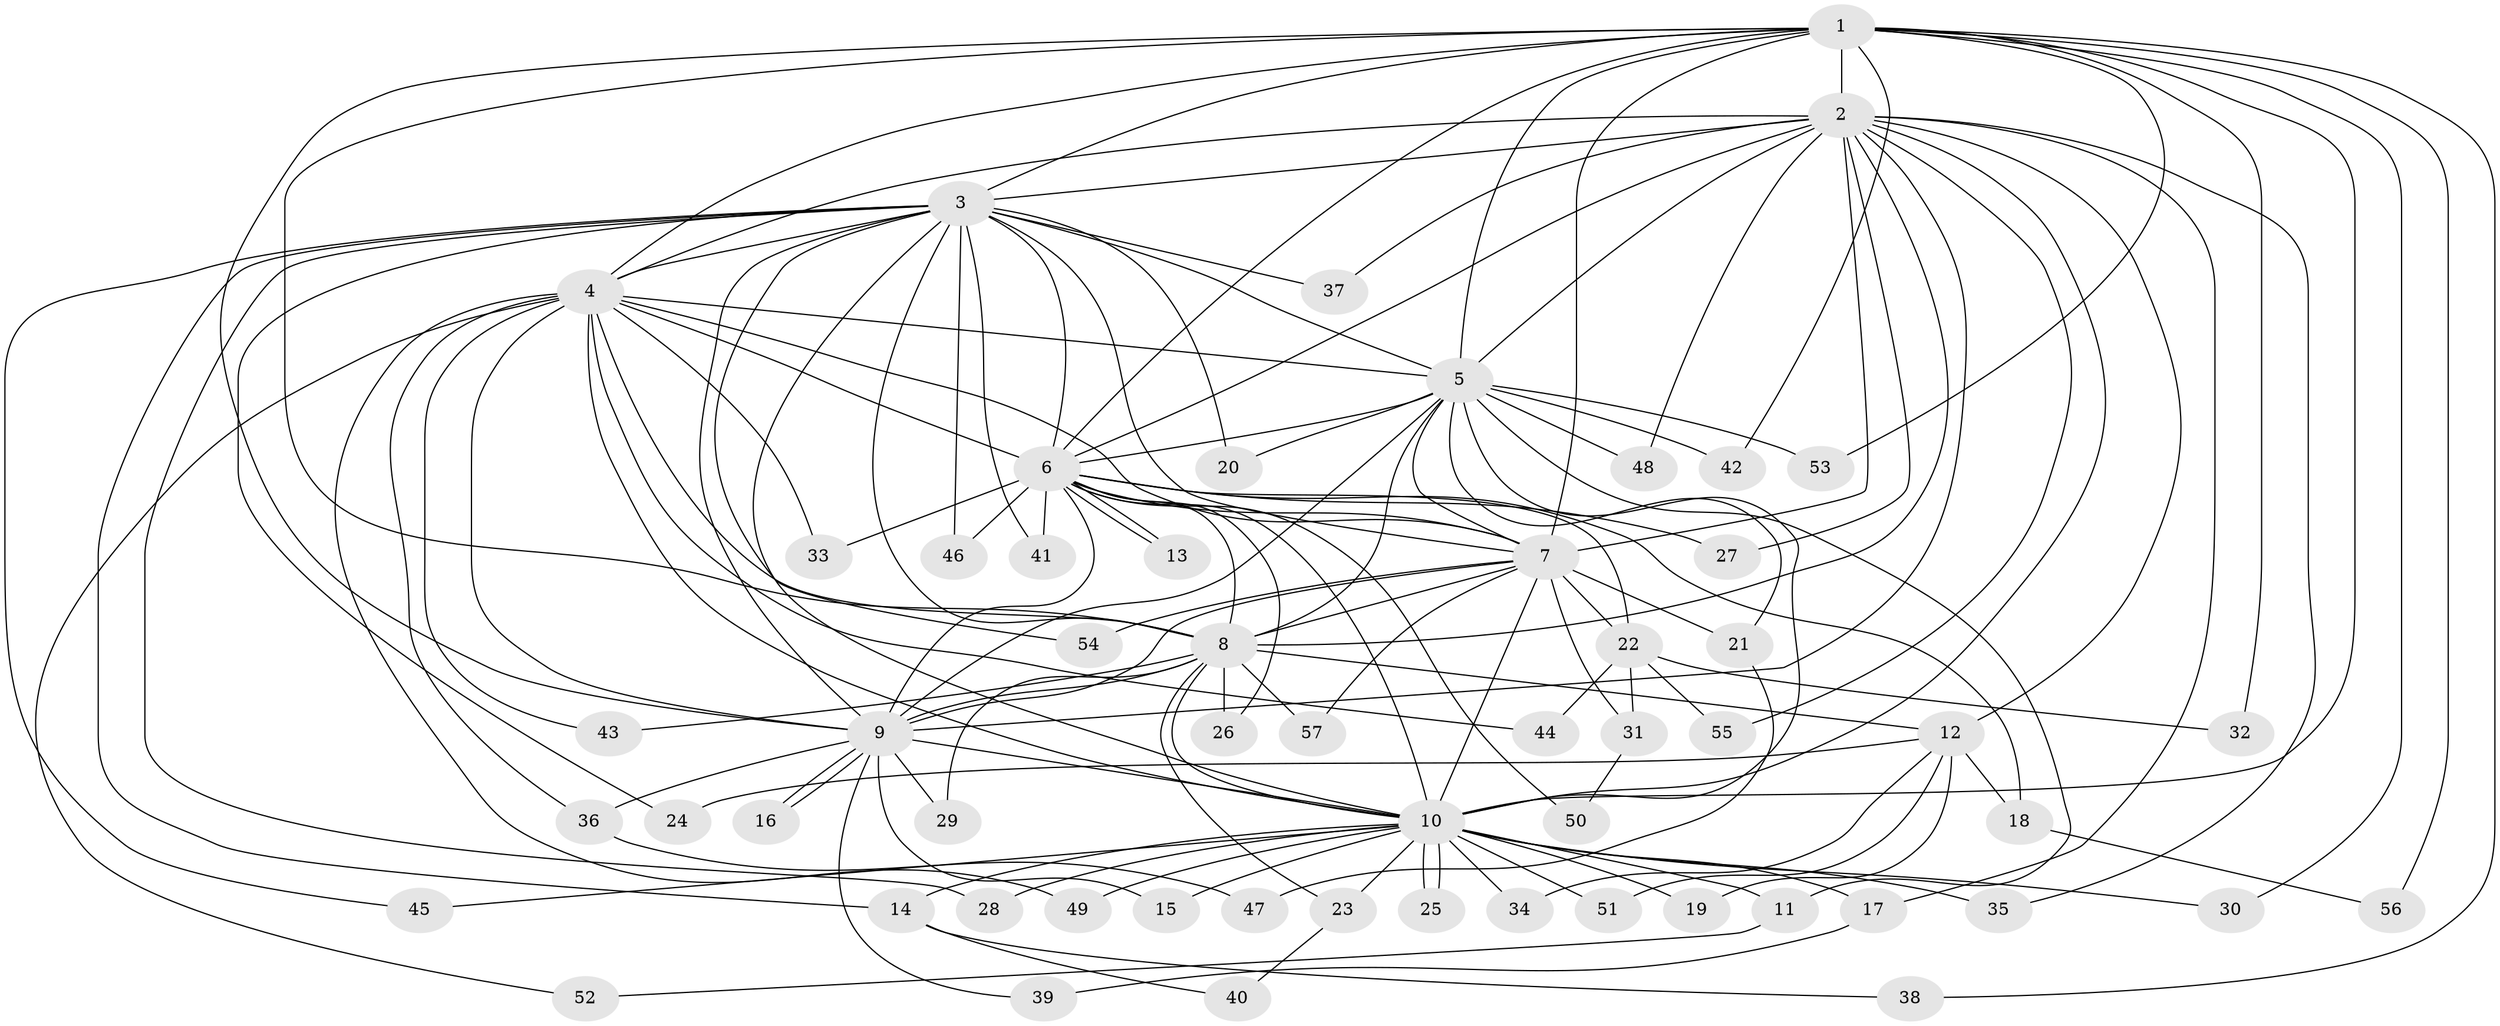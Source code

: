 // Generated by graph-tools (version 1.1) at 2025/11/02/27/25 16:11:05]
// undirected, 57 vertices, 139 edges
graph export_dot {
graph [start="1"]
  node [color=gray90,style=filled];
  1;
  2;
  3;
  4;
  5;
  6;
  7;
  8;
  9;
  10;
  11;
  12;
  13;
  14;
  15;
  16;
  17;
  18;
  19;
  20;
  21;
  22;
  23;
  24;
  25;
  26;
  27;
  28;
  29;
  30;
  31;
  32;
  33;
  34;
  35;
  36;
  37;
  38;
  39;
  40;
  41;
  42;
  43;
  44;
  45;
  46;
  47;
  48;
  49;
  50;
  51;
  52;
  53;
  54;
  55;
  56;
  57;
  1 -- 2;
  1 -- 3;
  1 -- 4;
  1 -- 5;
  1 -- 6;
  1 -- 7;
  1 -- 8;
  1 -- 9;
  1 -- 10;
  1 -- 30;
  1 -- 32;
  1 -- 38;
  1 -- 42;
  1 -- 53;
  1 -- 56;
  2 -- 3;
  2 -- 4;
  2 -- 5;
  2 -- 6;
  2 -- 7;
  2 -- 8;
  2 -- 9;
  2 -- 10;
  2 -- 12;
  2 -- 17;
  2 -- 27;
  2 -- 35;
  2 -- 37;
  2 -- 48;
  2 -- 55;
  3 -- 4;
  3 -- 5;
  3 -- 6;
  3 -- 7;
  3 -- 8;
  3 -- 9;
  3 -- 10;
  3 -- 14;
  3 -- 20;
  3 -- 24;
  3 -- 28;
  3 -- 37;
  3 -- 41;
  3 -- 45;
  3 -- 46;
  3 -- 54;
  4 -- 5;
  4 -- 6;
  4 -- 7;
  4 -- 8;
  4 -- 9;
  4 -- 10;
  4 -- 33;
  4 -- 36;
  4 -- 43;
  4 -- 44;
  4 -- 49;
  4 -- 52;
  5 -- 6;
  5 -- 7;
  5 -- 8;
  5 -- 9;
  5 -- 10;
  5 -- 11;
  5 -- 20;
  5 -- 21;
  5 -- 42;
  5 -- 48;
  5 -- 53;
  6 -- 7;
  6 -- 8;
  6 -- 9;
  6 -- 10;
  6 -- 13;
  6 -- 13;
  6 -- 18;
  6 -- 22;
  6 -- 26;
  6 -- 27;
  6 -- 33;
  6 -- 41;
  6 -- 46;
  6 -- 50;
  7 -- 8;
  7 -- 9;
  7 -- 10;
  7 -- 21;
  7 -- 22;
  7 -- 31;
  7 -- 54;
  7 -- 57;
  8 -- 9;
  8 -- 10;
  8 -- 12;
  8 -- 23;
  8 -- 26;
  8 -- 29;
  8 -- 43;
  8 -- 57;
  9 -- 10;
  9 -- 15;
  9 -- 16;
  9 -- 16;
  9 -- 29;
  9 -- 36;
  9 -- 39;
  10 -- 11;
  10 -- 14;
  10 -- 15;
  10 -- 17;
  10 -- 19;
  10 -- 23;
  10 -- 25;
  10 -- 25;
  10 -- 28;
  10 -- 30;
  10 -- 34;
  10 -- 35;
  10 -- 45;
  10 -- 49;
  10 -- 51;
  11 -- 52;
  12 -- 18;
  12 -- 19;
  12 -- 24;
  12 -- 34;
  12 -- 51;
  14 -- 38;
  14 -- 40;
  17 -- 39;
  18 -- 56;
  21 -- 47;
  22 -- 31;
  22 -- 32;
  22 -- 44;
  22 -- 55;
  23 -- 40;
  31 -- 50;
  36 -- 47;
}
